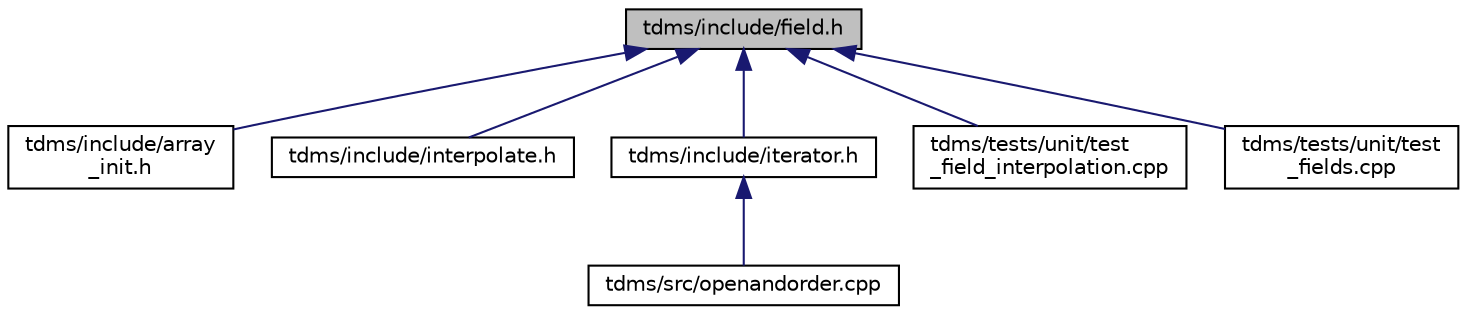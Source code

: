 digraph "tdms/include/field.h"
{
 // LATEX_PDF_SIZE
  edge [fontname="Helvetica",fontsize="10",labelfontname="Helvetica",labelfontsize="10"];
  node [fontname="Helvetica",fontsize="10",shape=record];
  Node1 [label="tdms/include/field.h",height=0.2,width=0.4,color="black", fillcolor="grey75", style="filled", fontcolor="black",tooltip="Classes for the electric and magnetic (split) fields on a grid."];
  Node1 -> Node2 [dir="back",color="midnightblue",fontsize="10",style="solid",fontname="Helvetica"];
  Node2 [label="tdms/include/array\l_init.h",height=0.2,width=0.4,color="black", fillcolor="white", style="filled",URL="$array__init_8h.html",tooltip="A collection of functions for array initialisation given MATLAB pointers."];
  Node1 -> Node3 [dir="back",color="midnightblue",fontsize="10",style="solid",fontname="Helvetica"];
  Node3 [label="tdms/include/interpolate.h",height=0.2,width=0.4,color="black", fillcolor="white", style="filled",URL="$interpolate_8h.html",tooltip="Interpolation of field values within FDTD grid."];
  Node1 -> Node4 [dir="back",color="midnightblue",fontsize="10",style="solid",fontname="Helvetica"];
  Node4 [label="tdms/include/iterator.h",height=0.2,width=0.4,color="black", fillcolor="white", style="filled",URL="$iterator_8h.html",tooltip="The main time propogation algorithm."];
  Node4 -> Node5 [dir="back",color="midnightblue",fontsize="10",style="solid",fontname="Helvetica"];
  Node5 [label="tdms/src/openandorder.cpp",height=0.2,width=0.4,color="black", fillcolor="white", style="filled",URL="$openandorder_8cpp.html",tooltip="Launch and file IO."];
  Node1 -> Node6 [dir="back",color="midnightblue",fontsize="10",style="solid",fontname="Helvetica"];
  Node6 [label="tdms/tests/unit/test\l_field_interpolation.cpp",height=0.2,width=0.4,color="black", fillcolor="white", style="filled",URL="$test__field__interpolation_8cpp.html",tooltip="Tests interpolation of E- and H-fields and compares the errors against MATLAB benchmarks."];
  Node1 -> Node7 [dir="back",color="midnightblue",fontsize="10",style="solid",fontname="Helvetica"];
  Node7 [label="tdms/tests/unit/test\l_fields.cpp",height=0.2,width=0.4,color="black", fillcolor="white", style="filled",URL="$test__fields_8cpp.html",tooltip="Test of the Field class and subclasses."];
}
